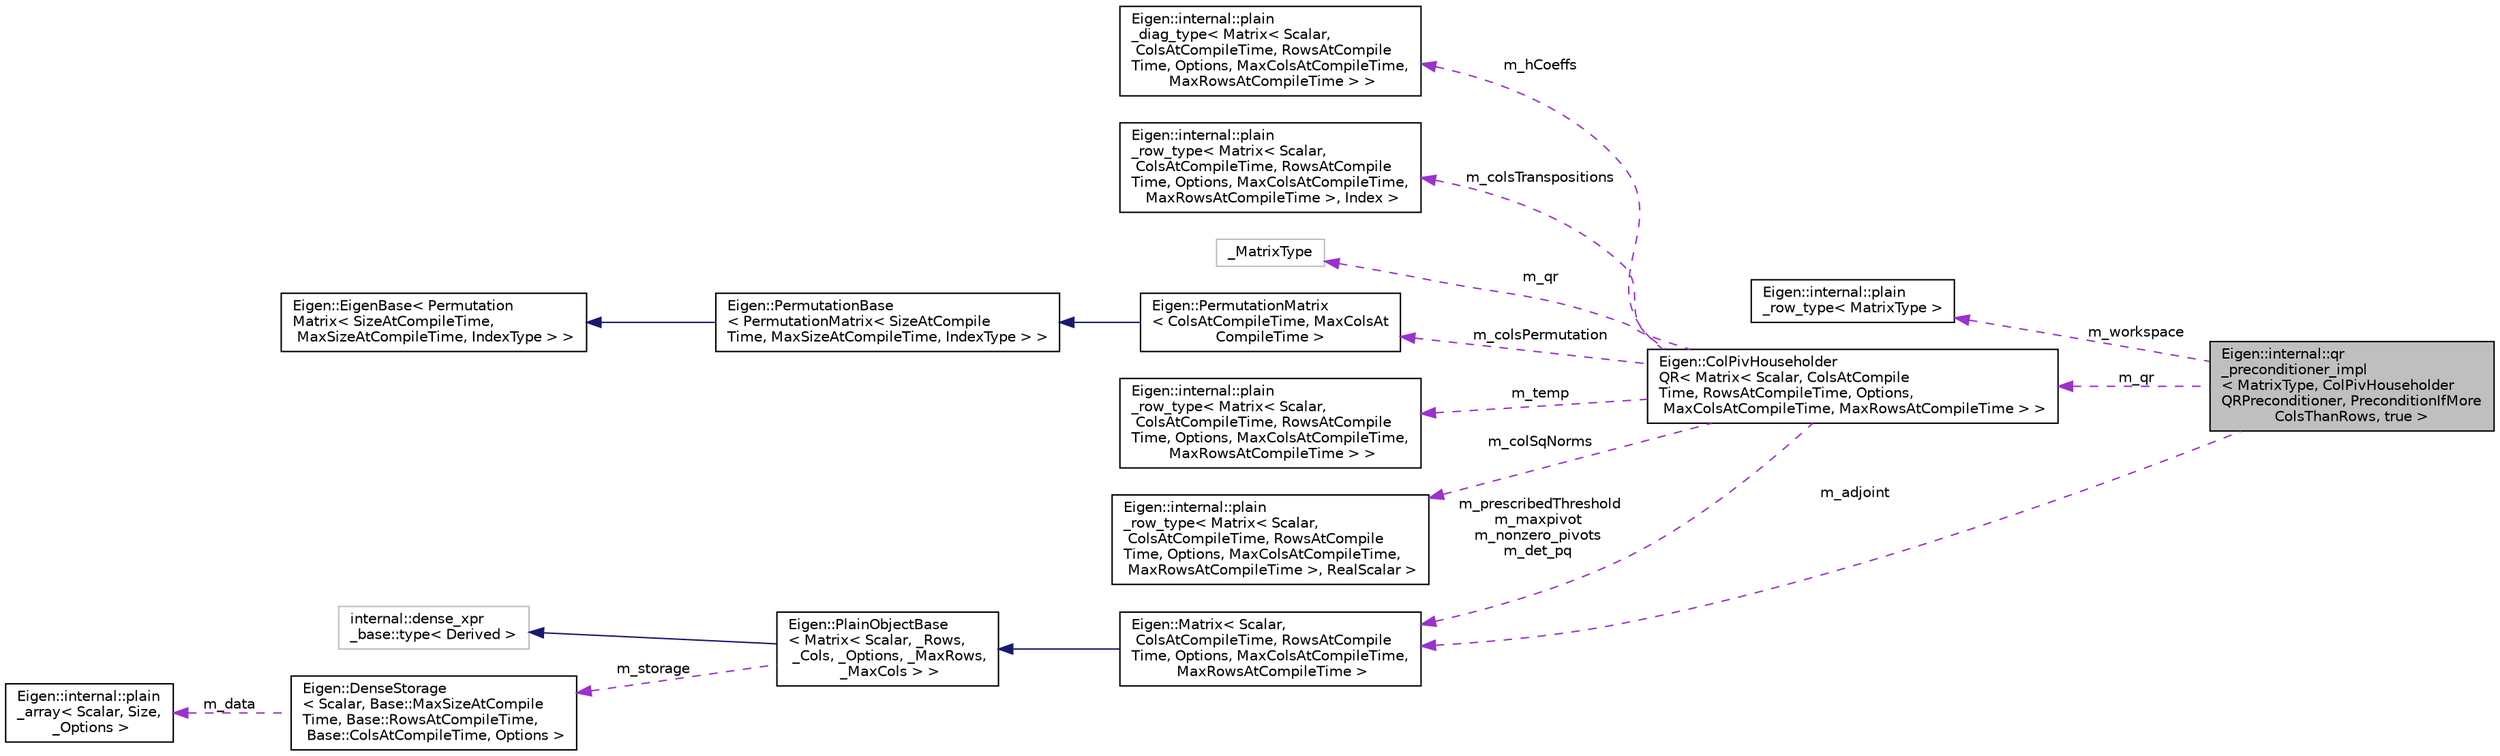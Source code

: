 digraph "Eigen::internal::qr_preconditioner_impl&lt; MatrixType, ColPivHouseholderQRPreconditioner, PreconditionIfMoreColsThanRows, true &gt;"
{
  edge [fontname="Helvetica",fontsize="10",labelfontname="Helvetica",labelfontsize="10"];
  node [fontname="Helvetica",fontsize="10",shape=record];
  rankdir="LR";
  Node1 [label="Eigen::internal::qr\l_preconditioner_impl\l\< MatrixType, ColPivHouseholder\lQRPreconditioner, PreconditionIfMore\lColsThanRows, true \>",height=0.2,width=0.4,color="black", fillcolor="grey75", style="filled" fontcolor="black"];
  Node2 -> Node1 [dir="back",color="darkorchid3",fontsize="10",style="dashed",label=" m_workspace" ,fontname="Helvetica"];
  Node2 [label="Eigen::internal::plain\l_row_type\< MatrixType \>",height=0.2,width=0.4,color="black", fillcolor="white", style="filled",URL="$structEigen_1_1internal_1_1plain__row__type.html"];
  Node3 -> Node1 [dir="back",color="darkorchid3",fontsize="10",style="dashed",label=" m_adjoint" ,fontname="Helvetica"];
  Node3 [label="Eigen::Matrix\< Scalar,\l ColsAtCompileTime, RowsAtCompile\lTime, Options, MaxColsAtCompileTime,\l MaxRowsAtCompileTime \>",height=0.2,width=0.4,color="black", fillcolor="white", style="filled",URL="$classEigen_1_1Matrix.html"];
  Node4 -> Node3 [dir="back",color="midnightblue",fontsize="10",style="solid",fontname="Helvetica"];
  Node4 [label="Eigen::PlainObjectBase\l\< Matrix\< Scalar, _Rows,\l _Cols, _Options, _MaxRows,\l _MaxCols \> \>",height=0.2,width=0.4,color="black", fillcolor="white", style="filled",URL="$classEigen_1_1PlainObjectBase.html",tooltip="Dense storage base class for matrices and arrays. "];
  Node5 -> Node4 [dir="back",color="midnightblue",fontsize="10",style="solid",fontname="Helvetica"];
  Node5 [label="internal::dense_xpr\l_base::type\< Derived \>",height=0.2,width=0.4,color="grey75", fillcolor="white", style="filled"];
  Node6 -> Node4 [dir="back",color="darkorchid3",fontsize="10",style="dashed",label=" m_storage" ,fontname="Helvetica"];
  Node6 [label="Eigen::DenseStorage\l\< Scalar, Base::MaxSizeAtCompile\lTime, Base::RowsAtCompileTime,\l Base::ColsAtCompileTime, Options \>",height=0.2,width=0.4,color="black", fillcolor="white", style="filled",URL="$classEigen_1_1DenseStorage.html"];
  Node7 -> Node6 [dir="back",color="darkorchid3",fontsize="10",style="dashed",label=" m_data" ,fontname="Helvetica"];
  Node7 [label="Eigen::internal::plain\l_array\< Scalar, Size,\l _Options \>",height=0.2,width=0.4,color="black", fillcolor="white", style="filled",URL="$structEigen_1_1internal_1_1plain__array.html"];
  Node8 -> Node1 [dir="back",color="darkorchid3",fontsize="10",style="dashed",label=" m_qr" ,fontname="Helvetica"];
  Node8 [label="Eigen::ColPivHouseholder\lQR\< Matrix\< Scalar, ColsAtCompile\lTime, RowsAtCompileTime, Options,\l MaxColsAtCompileTime, MaxRowsAtCompileTime \> \>",height=0.2,width=0.4,color="black", fillcolor="white", style="filled",URL="$classEigen_1_1ColPivHouseholderQR.html"];
  Node9 -> Node8 [dir="back",color="darkorchid3",fontsize="10",style="dashed",label=" m_hCoeffs" ,fontname="Helvetica"];
  Node9 [label="Eigen::internal::plain\l_diag_type\< Matrix\< Scalar,\l ColsAtCompileTime, RowsAtCompile\lTime, Options, MaxColsAtCompileTime,\l MaxRowsAtCompileTime \> \>",height=0.2,width=0.4,color="black", fillcolor="white", style="filled",URL="$structEigen_1_1internal_1_1plain__diag__type.html"];
  Node10 -> Node8 [dir="back",color="darkorchid3",fontsize="10",style="dashed",label=" m_colsTranspositions" ,fontname="Helvetica"];
  Node10 [label="Eigen::internal::plain\l_row_type\< Matrix\< Scalar,\l ColsAtCompileTime, RowsAtCompile\lTime, Options, MaxColsAtCompileTime,\l MaxRowsAtCompileTime \>, Index \>",height=0.2,width=0.4,color="black", fillcolor="white", style="filled",URL="$structEigen_1_1internal_1_1plain__row__type.html"];
  Node11 -> Node8 [dir="back",color="darkorchid3",fontsize="10",style="dashed",label=" m_qr" ,fontname="Helvetica"];
  Node11 [label="_MatrixType",height=0.2,width=0.4,color="grey75", fillcolor="white", style="filled"];
  Node12 -> Node8 [dir="back",color="darkorchid3",fontsize="10",style="dashed",label=" m_colsPermutation" ,fontname="Helvetica"];
  Node12 [label="Eigen::PermutationMatrix\l\< ColsAtCompileTime, MaxColsAt\lCompileTime \>",height=0.2,width=0.4,color="black", fillcolor="white", style="filled",URL="$classEigen_1_1PermutationMatrix.html"];
  Node13 -> Node12 [dir="back",color="midnightblue",fontsize="10",style="solid",fontname="Helvetica"];
  Node13 [label="Eigen::PermutationBase\l\< PermutationMatrix\< SizeAtCompile\lTime, MaxSizeAtCompileTime, IndexType \> \>",height=0.2,width=0.4,color="black", fillcolor="white", style="filled",URL="$classEigen_1_1PermutationBase.html"];
  Node14 -> Node13 [dir="back",color="midnightblue",fontsize="10",style="solid",fontname="Helvetica"];
  Node14 [label="Eigen::EigenBase\< Permutation\lMatrix\< SizeAtCompileTime,\l MaxSizeAtCompileTime, IndexType \> \>",height=0.2,width=0.4,color="black", fillcolor="white", style="filled",URL="$structEigen_1_1EigenBase.html"];
  Node3 -> Node8 [dir="back",color="darkorchid3",fontsize="10",style="dashed",label=" m_prescribedThreshold\nm_maxpivot\nm_nonzero_pivots\nm_det_pq" ,fontname="Helvetica"];
  Node15 -> Node8 [dir="back",color="darkorchid3",fontsize="10",style="dashed",label=" m_temp" ,fontname="Helvetica"];
  Node15 [label="Eigen::internal::plain\l_row_type\< Matrix\< Scalar,\l ColsAtCompileTime, RowsAtCompile\lTime, Options, MaxColsAtCompileTime,\l MaxRowsAtCompileTime \> \>",height=0.2,width=0.4,color="black", fillcolor="white", style="filled",URL="$structEigen_1_1internal_1_1plain__row__type.html"];
  Node16 -> Node8 [dir="back",color="darkorchid3",fontsize="10",style="dashed",label=" m_colSqNorms" ,fontname="Helvetica"];
  Node16 [label="Eigen::internal::plain\l_row_type\< Matrix\< Scalar,\l ColsAtCompileTime, RowsAtCompile\lTime, Options, MaxColsAtCompileTime,\l MaxRowsAtCompileTime \>, RealScalar \>",height=0.2,width=0.4,color="black", fillcolor="white", style="filled",URL="$structEigen_1_1internal_1_1plain__row__type.html"];
}
